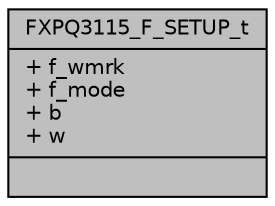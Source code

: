 digraph "FXPQ3115_F_SETUP_t"
{
  edge [fontname="Helvetica",fontsize="10",labelfontname="Helvetica",labelfontsize="10"];
  node [fontname="Helvetica",fontsize="10",shape=record];
  Node1 [label="{FXPQ3115_F_SETUP_t\n|+ f_wmrk\l+ f_mode\l+ b\l+ w\l|}",height=0.2,width=0.4,color="black", fillcolor="grey75", style="filled", fontcolor="black"];
}

